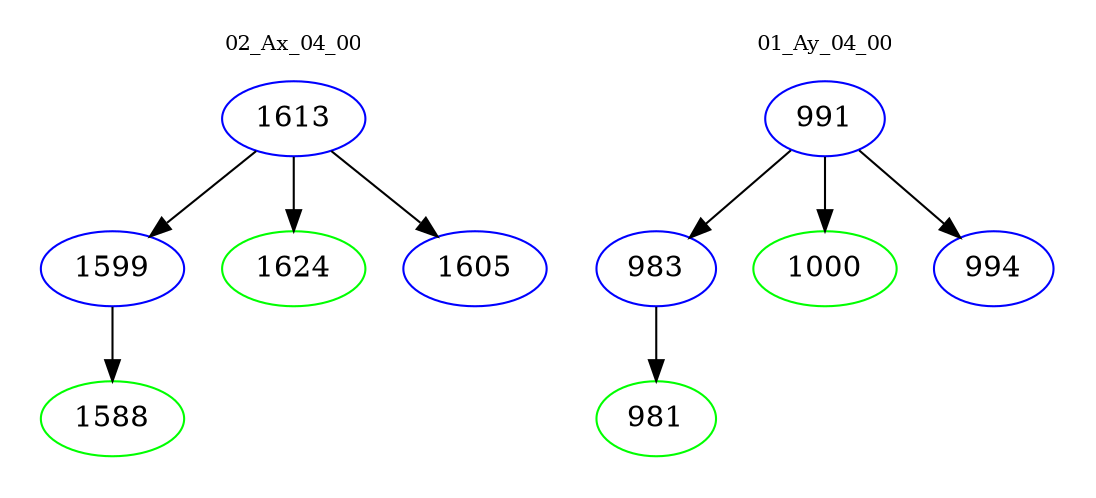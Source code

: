 digraph{
subgraph cluster_0 {
color = white
label = "02_Ax_04_00";
fontsize=10;
T0_1613 [label="1613", color="blue"]
T0_1613 -> T0_1599 [color="black"]
T0_1599 [label="1599", color="blue"]
T0_1599 -> T0_1588 [color="black"]
T0_1588 [label="1588", color="green"]
T0_1613 -> T0_1624 [color="black"]
T0_1624 [label="1624", color="green"]
T0_1613 -> T0_1605 [color="black"]
T0_1605 [label="1605", color="blue"]
}
subgraph cluster_1 {
color = white
label = "01_Ay_04_00";
fontsize=10;
T1_991 [label="991", color="blue"]
T1_991 -> T1_983 [color="black"]
T1_983 [label="983", color="blue"]
T1_983 -> T1_981 [color="black"]
T1_981 [label="981", color="green"]
T1_991 -> T1_1000 [color="black"]
T1_1000 [label="1000", color="green"]
T1_991 -> T1_994 [color="black"]
T1_994 [label="994", color="blue"]
}
}
